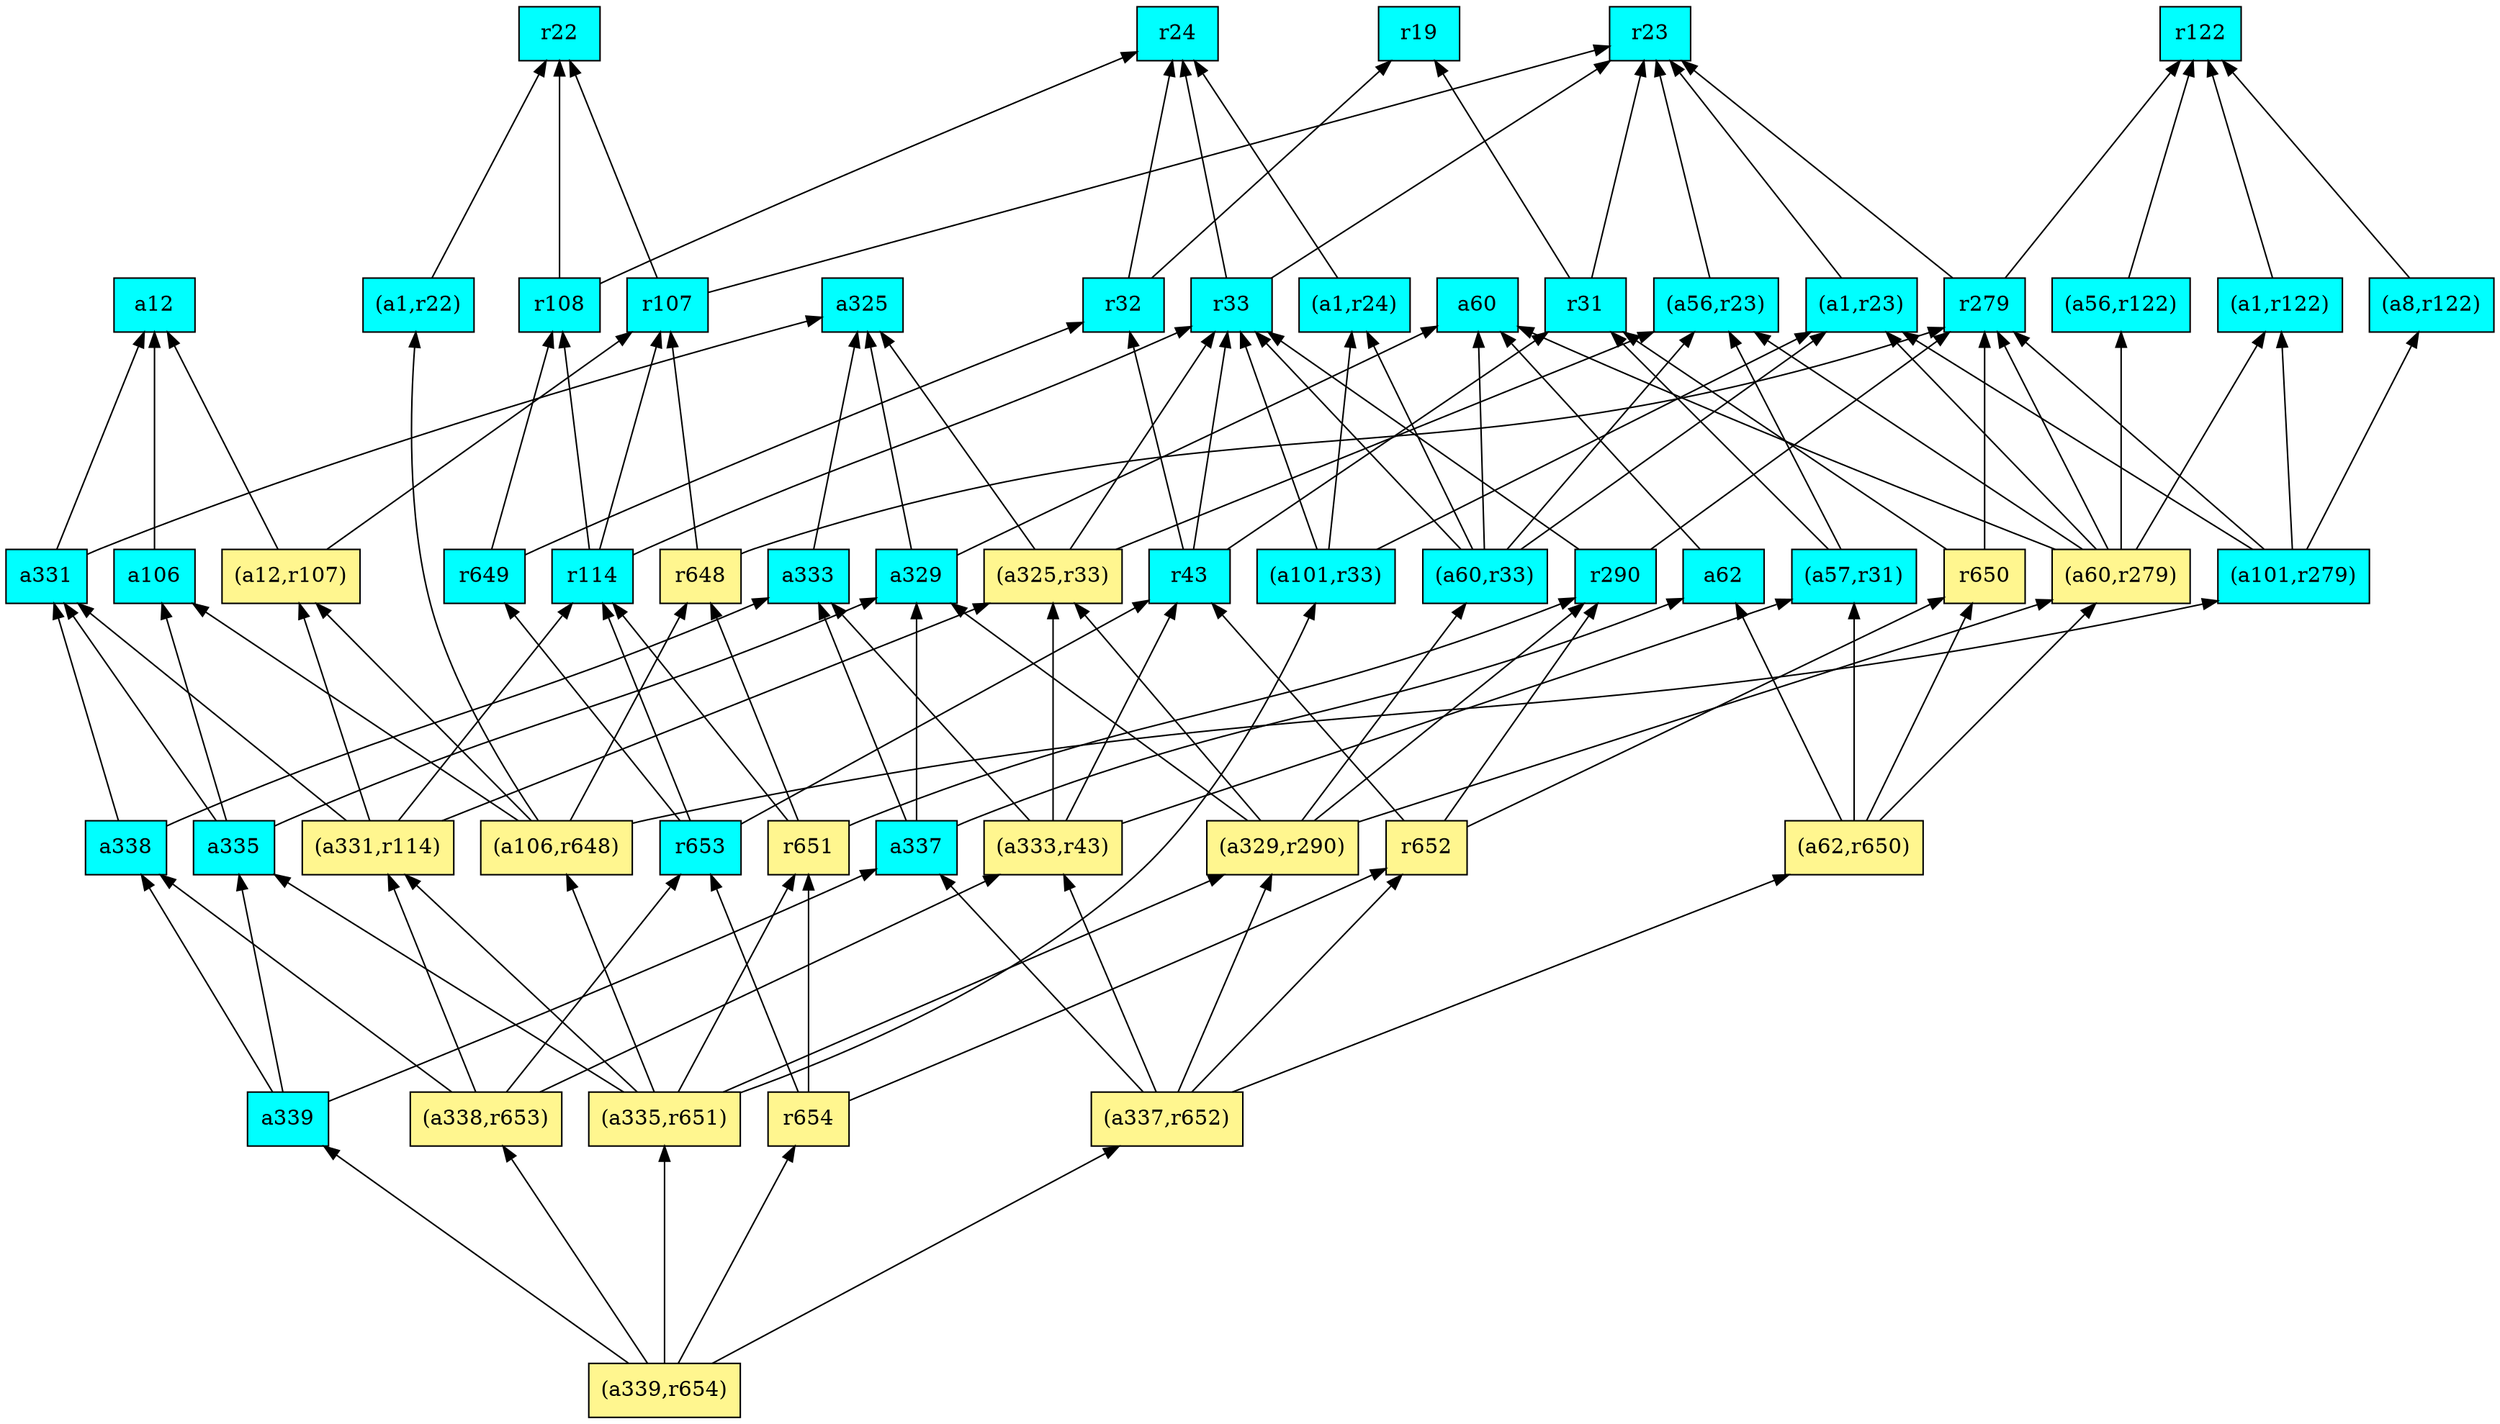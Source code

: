 digraph G {
rankdir=BT;ranksep="2.0";
"(a56,r23)" [shape=record,fillcolor=cyan,style=filled,label="{(a56,r23)}"];
"(a56,r122)" [shape=record,fillcolor=cyan,style=filled,label="{(a56,r122)}"];
"(a62,r650)" [shape=record,fillcolor=khaki1,style=filled,label="{(a62,r650)}"];
"a329" [shape=record,fillcolor=cyan,style=filled,label="{a329}"];
"r107" [shape=record,fillcolor=cyan,style=filled,label="{r107}"];
"r650" [shape=record,fillcolor=khaki1,style=filled,label="{r650}"];
"a331" [shape=record,fillcolor=cyan,style=filled,label="{a331}"];
"r114" [shape=record,fillcolor=cyan,style=filled,label="{r114}"];
"r290" [shape=record,fillcolor=cyan,style=filled,label="{r290}"];
"(a1,r22)" [shape=record,fillcolor=cyan,style=filled,label="{(a1,r22)}"];
"r279" [shape=record,fillcolor=cyan,style=filled,label="{r279}"];
"a337" [shape=record,fillcolor=cyan,style=filled,label="{a337}"];
"a62" [shape=record,fillcolor=cyan,style=filled,label="{a62}"];
"r32" [shape=record,fillcolor=cyan,style=filled,label="{r32}"];
"(a60,r279)" [shape=record,fillcolor=khaki1,style=filled,label="{(a60,r279)}"];
"(a57,r31)" [shape=record,fillcolor=cyan,style=filled,label="{(a57,r31)}"];
"a338" [shape=record,fillcolor=cyan,style=filled,label="{a338}"];
"r648" [shape=record,fillcolor=khaki1,style=filled,label="{r648}"];
"r122" [shape=record,fillcolor=cyan,style=filled,label="{r122}"];
"(a338,r653)" [shape=record,fillcolor=khaki1,style=filled,label="{(a338,r653)}"];
"r24" [shape=record,fillcolor=cyan,style=filled,label="{r24}"];
"(a337,r652)" [shape=record,fillcolor=khaki1,style=filled,label="{(a337,r652)}"];
"r33" [shape=record,fillcolor=cyan,style=filled,label="{r33}"];
"(a325,r33)" [shape=record,fillcolor=khaki1,style=filled,label="{(a325,r33)}"];
"(a106,r648)" [shape=record,fillcolor=khaki1,style=filled,label="{(a106,r648)}"];
"(a1,r122)" [shape=record,fillcolor=cyan,style=filled,label="{(a1,r122)}"];
"r108" [shape=record,fillcolor=cyan,style=filled,label="{r108}"];
"(a329,r290)" [shape=record,fillcolor=khaki1,style=filled,label="{(a329,r290)}"];
"(a333,r43)" [shape=record,fillcolor=khaki1,style=filled,label="{(a333,r43)}"];
"r43" [shape=record,fillcolor=cyan,style=filled,label="{r43}"];
"(a60,r33)" [shape=record,fillcolor=cyan,style=filled,label="{(a60,r33)}"];
"(a8,r122)" [shape=record,fillcolor=cyan,style=filled,label="{(a8,r122)}"];
"a339" [shape=record,fillcolor=cyan,style=filled,label="{a339}"];
"a335" [shape=record,fillcolor=cyan,style=filled,label="{a335}"];
"r653" [shape=record,fillcolor=cyan,style=filled,label="{r653}"];
"a106" [shape=record,fillcolor=cyan,style=filled,label="{a106}"];
"r22" [shape=record,fillcolor=cyan,style=filled,label="{r22}"];
"(a331,r114)" [shape=record,fillcolor=khaki1,style=filled,label="{(a331,r114)}"];
"r652" [shape=record,fillcolor=khaki1,style=filled,label="{r652}"];
"r31" [shape=record,fillcolor=cyan,style=filled,label="{r31}"];
"a333" [shape=record,fillcolor=cyan,style=filled,label="{a333}"];
"(a101,r279)" [shape=record,fillcolor=cyan,style=filled,label="{(a101,r279)}"];
"r651" [shape=record,fillcolor=khaki1,style=filled,label="{r651}"];
"(a1,r23)" [shape=record,fillcolor=cyan,style=filled,label="{(a1,r23)}"];
"(a12,r107)" [shape=record,fillcolor=khaki1,style=filled,label="{(a12,r107)}"];
"(a1,r24)" [shape=record,fillcolor=cyan,style=filled,label="{(a1,r24)}"];
"a325" [shape=record,fillcolor=cyan,style=filled,label="{a325}"];
"r649" [shape=record,fillcolor=cyan,style=filled,label="{r649}"];
"a60" [shape=record,fillcolor=cyan,style=filled,label="{a60}"];
"r19" [shape=record,fillcolor=cyan,style=filled,label="{r19}"];
"(a335,r651)" [shape=record,fillcolor=khaki1,style=filled,label="{(a335,r651)}"];
"r23" [shape=record,fillcolor=cyan,style=filled,label="{r23}"];
"(a339,r654)" [shape=record,fillcolor=khaki1,style=filled,label="{(a339,r654)}"];
"(a101,r33)" [shape=record,fillcolor=cyan,style=filled,label="{(a101,r33)}"];
"a12" [shape=record,fillcolor=cyan,style=filled,label="{a12}"];
"r654" [shape=record,fillcolor=khaki1,style=filled,label="{r654}"];
"(a56,r23)" -> "r23"
"(a56,r122)" -> "r122"
"(a62,r650)" -> "r650"
"(a62,r650)" -> "a62"
"(a62,r650)" -> "(a60,r279)"
"(a62,r650)" -> "(a57,r31)"
"a329" -> "a60"
"a329" -> "a325"
"r107" -> "r23"
"r107" -> "r22"
"r650" -> "r31"
"r650" -> "r279"
"a331" -> "a12"
"a331" -> "a325"
"r114" -> "r107"
"r114" -> "r33"
"r114" -> "r108"
"r290" -> "r33"
"r290" -> "r279"
"(a1,r22)" -> "r22"
"r279" -> "r122"
"r279" -> "r23"
"a337" -> "a329"
"a337" -> "a333"
"a337" -> "a62"
"a62" -> "a60"
"r32" -> "r24"
"r32" -> "r19"
"(a60,r279)" -> "(a56,r23)"
"(a60,r279)" -> "(a1,r23)"
"(a60,r279)" -> "(a56,r122)"
"(a60,r279)" -> "a60"
"(a60,r279)" -> "(a1,r122)"
"(a60,r279)" -> "r279"
"(a57,r31)" -> "r31"
"(a57,r31)" -> "(a56,r23)"
"a338" -> "a331"
"a338" -> "a333"
"r648" -> "r107"
"r648" -> "r279"
"(a338,r653)" -> "r653"
"(a338,r653)" -> "(a331,r114)"
"(a338,r653)" -> "(a333,r43)"
"(a338,r653)" -> "a338"
"(a337,r652)" -> "(a62,r650)"
"(a337,r652)" -> "r652"
"(a337,r652)" -> "a337"
"(a337,r652)" -> "(a329,r290)"
"(a337,r652)" -> "(a333,r43)"
"r33" -> "r24"
"r33" -> "r23"
"(a325,r33)" -> "(a56,r23)"
"(a325,r33)" -> "a325"
"(a325,r33)" -> "r33"
"(a106,r648)" -> "(a12,r107)"
"(a106,r648)" -> "a106"
"(a106,r648)" -> "r648"
"(a106,r648)" -> "(a1,r22)"
"(a106,r648)" -> "(a101,r279)"
"(a1,r122)" -> "r122"
"r108" -> "r24"
"r108" -> "r22"
"(a329,r290)" -> "a329"
"(a329,r290)" -> "r290"
"(a329,r290)" -> "(a325,r33)"
"(a329,r290)" -> "(a60,r33)"
"(a329,r290)" -> "(a60,r279)"
"(a333,r43)" -> "(a325,r33)"
"(a333,r43)" -> "a333"
"(a333,r43)" -> "r43"
"(a333,r43)" -> "(a57,r31)"
"r43" -> "r33"
"r43" -> "r31"
"r43" -> "r32"
"(a60,r33)" -> "(a56,r23)"
"(a60,r33)" -> "(a1,r23)"
"(a60,r33)" -> "(a1,r24)"
"(a60,r33)" -> "a60"
"(a60,r33)" -> "r33"
"(a8,r122)" -> "r122"
"a339" -> "a335"
"a339" -> "a337"
"a339" -> "a338"
"a335" -> "a106"
"a335" -> "a329"
"a335" -> "a331"
"r653" -> "r649"
"r653" -> "r114"
"r653" -> "r43"
"a106" -> "a12"
"(a331,r114)" -> "(a12,r107)"
"(a331,r114)" -> "a331"
"(a331,r114)" -> "r114"
"(a331,r114)" -> "(a325,r33)"
"r652" -> "r290"
"r652" -> "r43"
"r652" -> "r650"
"r31" -> "r19"
"r31" -> "r23"
"a333" -> "a325"
"(a101,r279)" -> "(a8,r122)"
"(a101,r279)" -> "(a1,r122)"
"(a101,r279)" -> "r279"
"(a101,r279)" -> "(a1,r23)"
"r651" -> "r114"
"r651" -> "r290"
"r651" -> "r648"
"(a1,r23)" -> "r23"
"(a12,r107)" -> "a12"
"(a12,r107)" -> "r107"
"(a1,r24)" -> "r24"
"r649" -> "r108"
"r649" -> "r32"
"(a335,r651)" -> "a335"
"(a335,r651)" -> "(a331,r114)"
"(a335,r651)" -> "r651"
"(a335,r651)" -> "(a101,r33)"
"(a335,r651)" -> "(a106,r648)"
"(a335,r651)" -> "(a329,r290)"
"(a339,r654)" -> "(a338,r653)"
"(a339,r654)" -> "(a337,r652)"
"(a339,r654)" -> "a339"
"(a339,r654)" -> "(a335,r651)"
"(a339,r654)" -> "r654"
"(a101,r33)" -> "(a1,r23)"
"(a101,r33)" -> "(a1,r24)"
"(a101,r33)" -> "r33"
"r654" -> "r653"
"r654" -> "r652"
"r654" -> "r651"
}